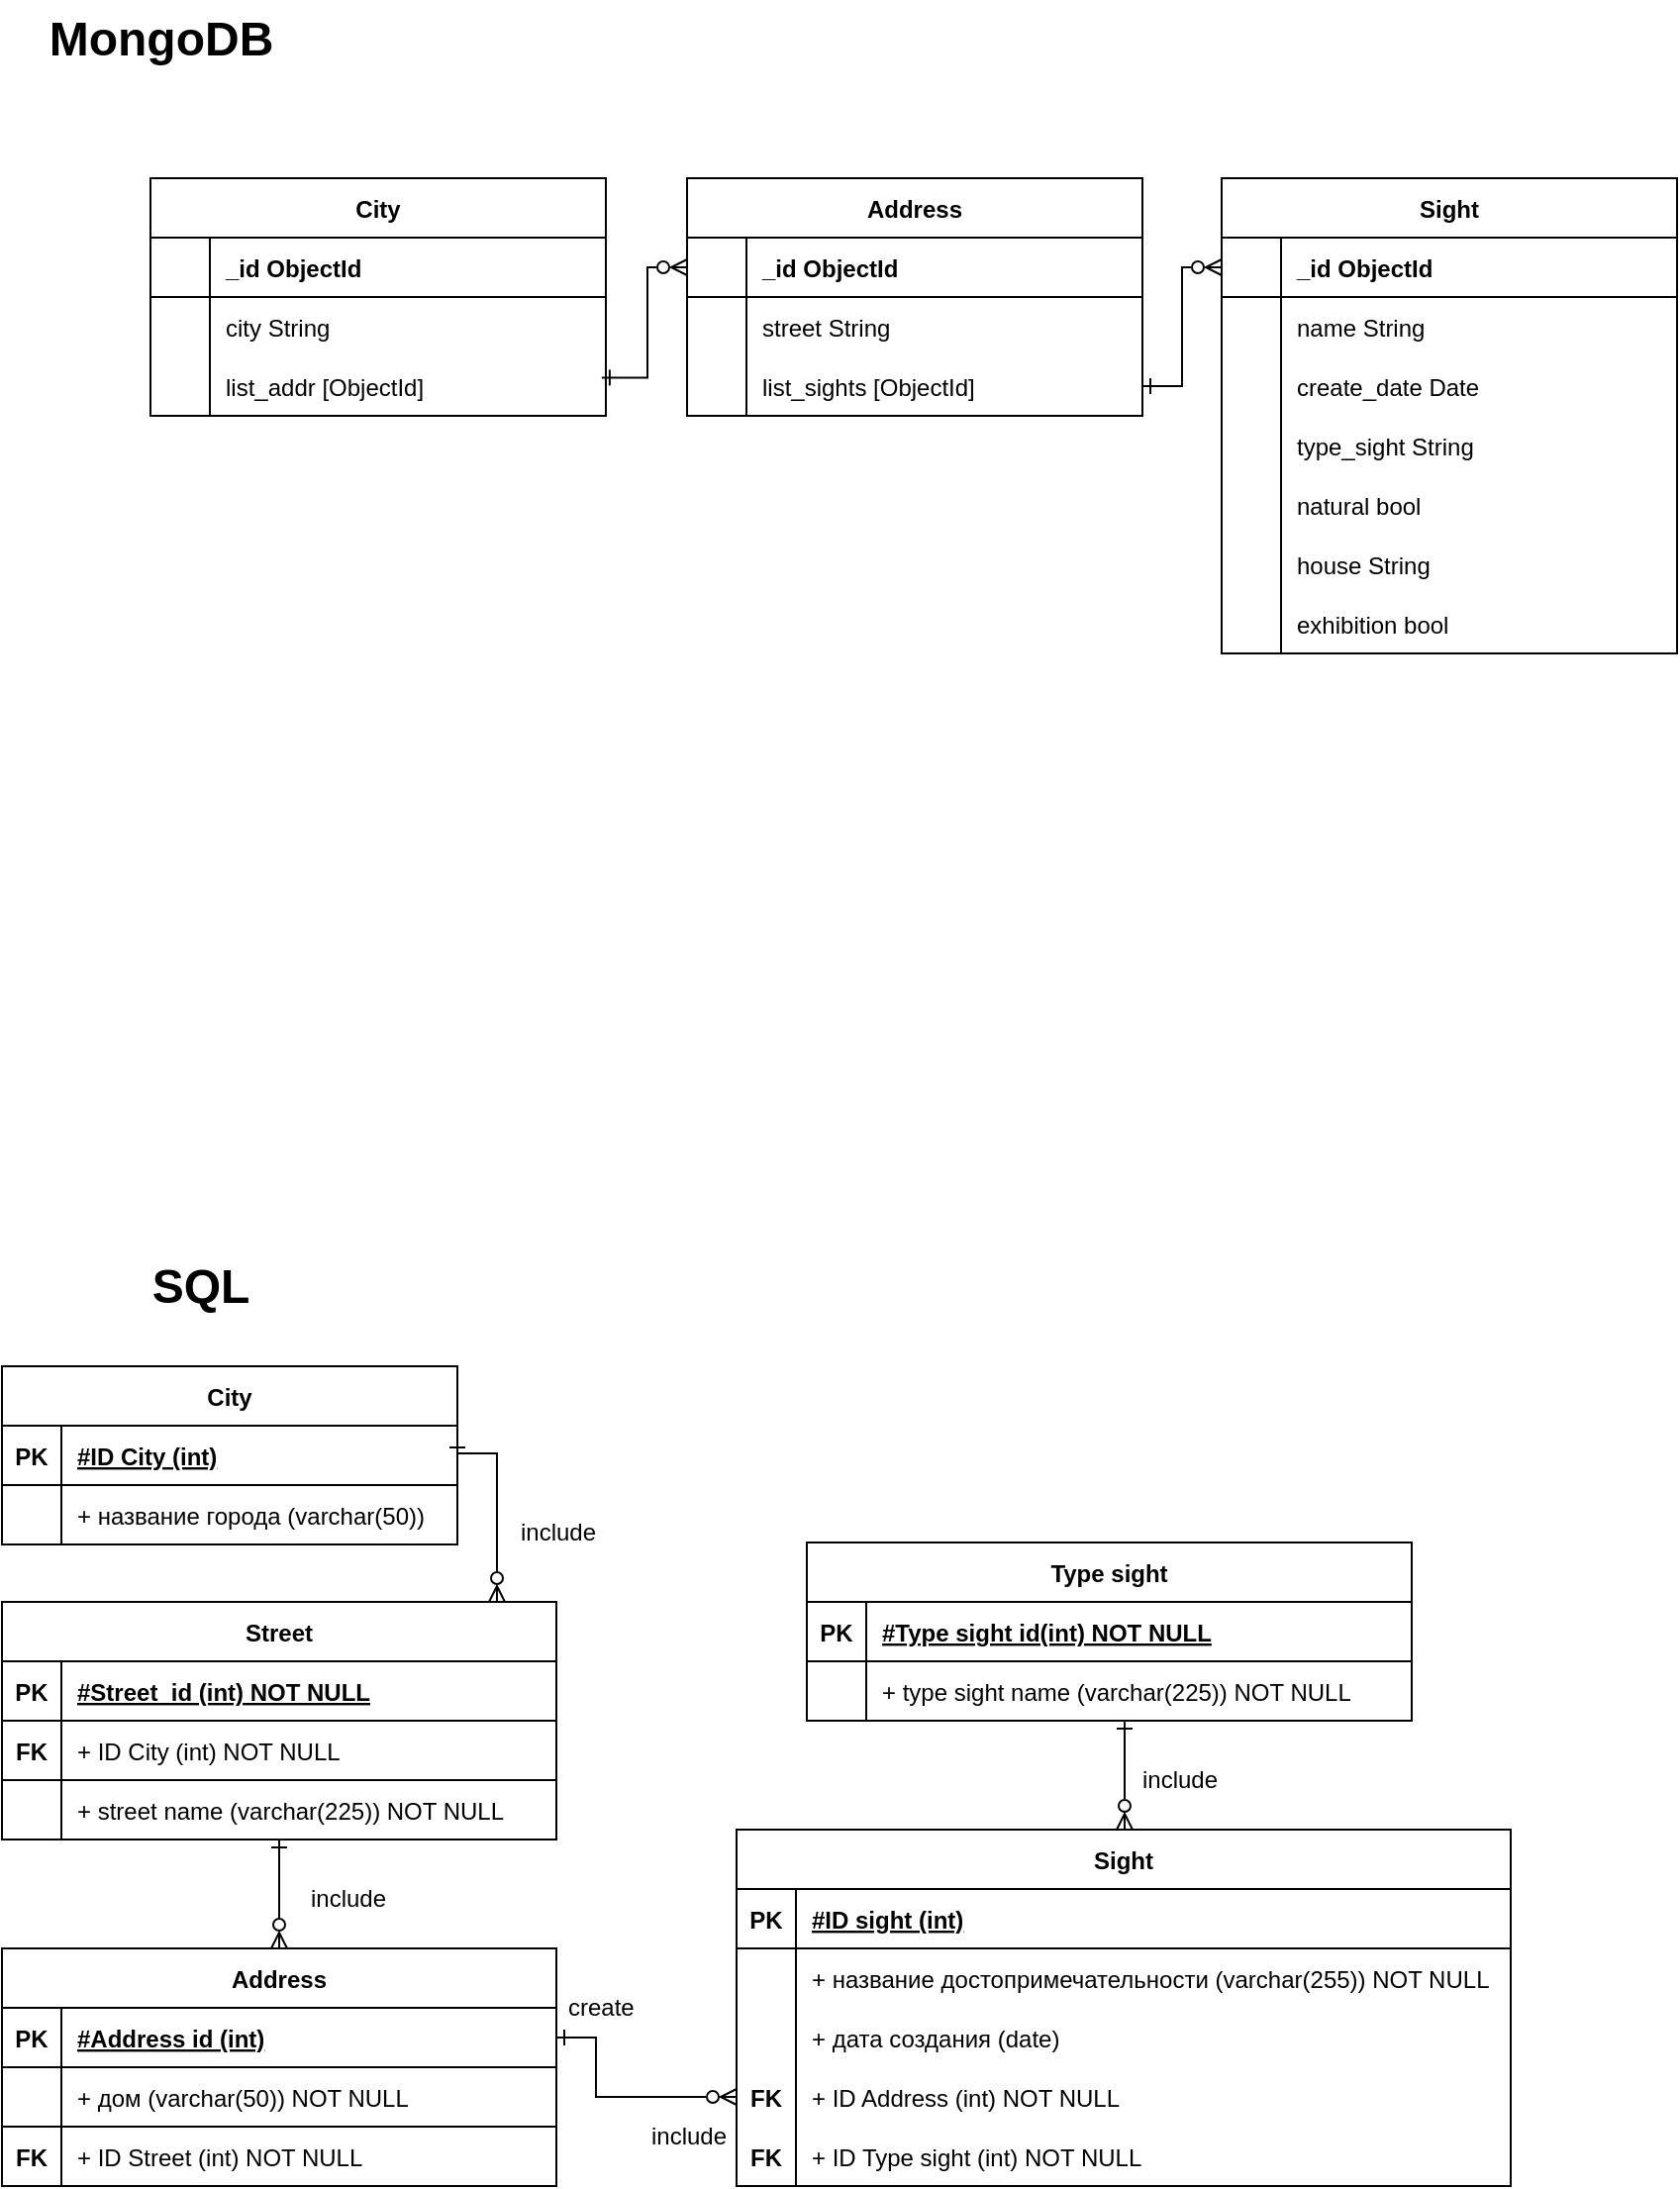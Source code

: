 <mxfile version="24.5.3" type="device">
  <diagram name="Страница — 1" id="g1RT6SV0hZ0oC6q0UNSc">
    <mxGraphModel dx="-1047" dy="-393" grid="1" gridSize="10" guides="1" tooltips="1" connect="1" arrows="1" fold="1" page="1" pageScale="1" pageWidth="827" pageHeight="1169" math="0" shadow="0">
      <root>
        <mxCell id="0" />
        <mxCell id="1" parent="0" />
        <mxCell id="A3_o5l2JdPK2w7jVgCZ0-178" value="City" style="shape=table;startSize=30;container=1;collapsible=1;childLayout=tableLayout;fixedRows=1;rowLines=0;fontStyle=1;align=center;resizeLast=1;" parent="1" vertex="1">
          <mxGeometry x="2514" y="1900" width="230" height="90" as="geometry" />
        </mxCell>
        <mxCell id="A3_o5l2JdPK2w7jVgCZ0-179" value="" style="shape=tableRow;horizontal=0;startSize=0;swimlaneHead=0;swimlaneBody=0;fillColor=none;collapsible=0;dropTarget=0;points=[[0,0.5],[1,0.5]];portConstraint=eastwest;strokeColor=inherit;top=0;left=0;right=0;bottom=1;" parent="A3_o5l2JdPK2w7jVgCZ0-178" vertex="1">
          <mxGeometry y="30" width="230" height="30" as="geometry" />
        </mxCell>
        <mxCell id="A3_o5l2JdPK2w7jVgCZ0-180" value="PK" style="shape=partialRectangle;overflow=hidden;connectable=0;fillColor=none;strokeColor=inherit;top=0;left=0;bottom=0;right=0;fontStyle=1;" parent="A3_o5l2JdPK2w7jVgCZ0-179" vertex="1">
          <mxGeometry width="30" height="30" as="geometry">
            <mxRectangle width="30" height="30" as="alternateBounds" />
          </mxGeometry>
        </mxCell>
        <mxCell id="A3_o5l2JdPK2w7jVgCZ0-181" value="#ID City (int)" style="shape=partialRectangle;overflow=hidden;connectable=0;fillColor=none;align=left;strokeColor=inherit;top=0;left=0;bottom=0;right=0;spacingLeft=6;fontStyle=5;" parent="A3_o5l2JdPK2w7jVgCZ0-179" vertex="1">
          <mxGeometry x="30" width="200" height="30" as="geometry">
            <mxRectangle width="200" height="30" as="alternateBounds" />
          </mxGeometry>
        </mxCell>
        <mxCell id="A3_o5l2JdPK2w7jVgCZ0-182" value="" style="shape=tableRow;horizontal=0;startSize=0;swimlaneHead=0;swimlaneBody=0;fillColor=none;collapsible=0;dropTarget=0;points=[[0,0.5],[1,0.5]];portConstraint=eastwest;strokeColor=inherit;top=0;left=0;right=0;bottom=0;" parent="A3_o5l2JdPK2w7jVgCZ0-178" vertex="1">
          <mxGeometry y="60" width="230" height="30" as="geometry" />
        </mxCell>
        <mxCell id="A3_o5l2JdPK2w7jVgCZ0-183" value="" style="shape=partialRectangle;overflow=hidden;connectable=0;fillColor=none;strokeColor=inherit;top=0;left=0;bottom=0;right=0;" parent="A3_o5l2JdPK2w7jVgCZ0-182" vertex="1">
          <mxGeometry width="30" height="30" as="geometry">
            <mxRectangle width="30" height="30" as="alternateBounds" />
          </mxGeometry>
        </mxCell>
        <mxCell id="A3_o5l2JdPK2w7jVgCZ0-184" value="+ название города (varchar(50))" style="shape=partialRectangle;overflow=hidden;connectable=0;fillColor=none;align=left;strokeColor=inherit;top=0;left=0;bottom=0;right=0;spacingLeft=6;" parent="A3_o5l2JdPK2w7jVgCZ0-182" vertex="1">
          <mxGeometry x="30" width="200" height="30" as="geometry">
            <mxRectangle width="200" height="30" as="alternateBounds" />
          </mxGeometry>
        </mxCell>
        <mxCell id="A3_o5l2JdPK2w7jVgCZ0-185" value="Sight" style="shape=table;startSize=30;container=1;collapsible=1;childLayout=tableLayout;fixedRows=1;rowLines=0;fontStyle=1;align=center;resizeLast=1;" parent="1" vertex="1">
          <mxGeometry x="2885" y="2134" width="391.0" height="180" as="geometry" />
        </mxCell>
        <mxCell id="A3_o5l2JdPK2w7jVgCZ0-186" value="" style="shape=tableRow;horizontal=0;startSize=0;swimlaneHead=0;swimlaneBody=0;fillColor=none;collapsible=0;dropTarget=0;points=[[0,0.5],[1,0.5]];portConstraint=eastwest;strokeColor=inherit;top=0;left=0;right=0;bottom=1;" parent="A3_o5l2JdPK2w7jVgCZ0-185" vertex="1">
          <mxGeometry y="30" width="391.0" height="30" as="geometry" />
        </mxCell>
        <mxCell id="A3_o5l2JdPK2w7jVgCZ0-187" value="PK" style="shape=partialRectangle;overflow=hidden;connectable=0;fillColor=none;strokeColor=inherit;top=0;left=0;bottom=0;right=0;fontStyle=1;" parent="A3_o5l2JdPK2w7jVgCZ0-186" vertex="1">
          <mxGeometry width="30" height="30" as="geometry">
            <mxRectangle width="30" height="30" as="alternateBounds" />
          </mxGeometry>
        </mxCell>
        <mxCell id="A3_o5l2JdPK2w7jVgCZ0-188" value="#ID sight (int)" style="shape=partialRectangle;overflow=hidden;connectable=0;fillColor=none;align=left;strokeColor=inherit;top=0;left=0;bottom=0;right=0;spacingLeft=6;fontStyle=5;" parent="A3_o5l2JdPK2w7jVgCZ0-186" vertex="1">
          <mxGeometry x="30" width="361.0" height="30" as="geometry">
            <mxRectangle width="361.0" height="30" as="alternateBounds" />
          </mxGeometry>
        </mxCell>
        <mxCell id="A3_o5l2JdPK2w7jVgCZ0-189" value="" style="shape=tableRow;horizontal=0;startSize=0;swimlaneHead=0;swimlaneBody=0;fillColor=none;collapsible=0;dropTarget=0;points=[[0,0.5],[1,0.5]];portConstraint=eastwest;strokeColor=inherit;top=0;left=0;right=0;bottom=0;" parent="A3_o5l2JdPK2w7jVgCZ0-185" vertex="1">
          <mxGeometry y="60" width="391.0" height="30" as="geometry" />
        </mxCell>
        <mxCell id="A3_o5l2JdPK2w7jVgCZ0-190" value="" style="shape=partialRectangle;overflow=hidden;connectable=0;fillColor=none;strokeColor=inherit;top=0;left=0;bottom=0;right=0;" parent="A3_o5l2JdPK2w7jVgCZ0-189" vertex="1">
          <mxGeometry width="30" height="30" as="geometry">
            <mxRectangle width="30" height="30" as="alternateBounds" />
          </mxGeometry>
        </mxCell>
        <mxCell id="A3_o5l2JdPK2w7jVgCZ0-191" value="+ название достопримечательности (varchar(255)) NOT NULL" style="shape=partialRectangle;overflow=hidden;connectable=0;fillColor=none;align=left;strokeColor=inherit;top=0;left=0;bottom=0;right=0;spacingLeft=6;" parent="A3_o5l2JdPK2w7jVgCZ0-189" vertex="1">
          <mxGeometry x="30" width="361.0" height="30" as="geometry">
            <mxRectangle width="361.0" height="30" as="alternateBounds" />
          </mxGeometry>
        </mxCell>
        <mxCell id="A3_o5l2JdPK2w7jVgCZ0-192" value="" style="shape=tableRow;horizontal=0;startSize=0;swimlaneHead=0;swimlaneBody=0;fillColor=none;collapsible=0;dropTarget=0;points=[[0,0.5],[1,0.5]];portConstraint=eastwest;strokeColor=inherit;top=0;left=0;right=0;bottom=0;" parent="A3_o5l2JdPK2w7jVgCZ0-185" vertex="1">
          <mxGeometry y="90" width="391.0" height="30" as="geometry" />
        </mxCell>
        <mxCell id="A3_o5l2JdPK2w7jVgCZ0-193" value="" style="shape=partialRectangle;overflow=hidden;connectable=0;fillColor=none;strokeColor=inherit;top=0;left=0;bottom=0;right=0;" parent="A3_o5l2JdPK2w7jVgCZ0-192" vertex="1">
          <mxGeometry width="30" height="30" as="geometry">
            <mxRectangle width="30" height="30" as="alternateBounds" />
          </mxGeometry>
        </mxCell>
        <mxCell id="A3_o5l2JdPK2w7jVgCZ0-194" value="+ дата создания (date)" style="shape=partialRectangle;overflow=hidden;connectable=0;fillColor=none;align=left;strokeColor=inherit;top=0;left=0;bottom=0;right=0;spacingLeft=6;" parent="A3_o5l2JdPK2w7jVgCZ0-192" vertex="1">
          <mxGeometry x="30" width="361.0" height="30" as="geometry">
            <mxRectangle width="361.0" height="30" as="alternateBounds" />
          </mxGeometry>
        </mxCell>
        <mxCell id="A3_o5l2JdPK2w7jVgCZ0-195" value="" style="shape=tableRow;horizontal=0;startSize=0;swimlaneHead=0;swimlaneBody=0;fillColor=none;collapsible=0;dropTarget=0;points=[[0,0.5],[1,0.5]];portConstraint=eastwest;strokeColor=inherit;top=0;left=0;right=0;bottom=0;" parent="A3_o5l2JdPK2w7jVgCZ0-185" vertex="1">
          <mxGeometry y="120" width="391.0" height="30" as="geometry" />
        </mxCell>
        <mxCell id="A3_o5l2JdPK2w7jVgCZ0-196" value="FK" style="shape=partialRectangle;overflow=hidden;connectable=0;fillColor=none;strokeColor=inherit;top=0;left=0;bottom=0;right=0;fontStyle=1" parent="A3_o5l2JdPK2w7jVgCZ0-195" vertex="1">
          <mxGeometry width="30" height="30" as="geometry">
            <mxRectangle width="30" height="30" as="alternateBounds" />
          </mxGeometry>
        </mxCell>
        <mxCell id="A3_o5l2JdPK2w7jVgCZ0-197" value="+ ID Address (int) NOT NULL" style="shape=partialRectangle;overflow=hidden;connectable=0;fillColor=none;align=left;strokeColor=inherit;top=0;left=0;bottom=0;right=0;spacingLeft=6;" parent="A3_o5l2JdPK2w7jVgCZ0-195" vertex="1">
          <mxGeometry x="30" width="361.0" height="30" as="geometry">
            <mxRectangle width="361.0" height="30" as="alternateBounds" />
          </mxGeometry>
        </mxCell>
        <mxCell id="A3_o5l2JdPK2w7jVgCZ0-198" value="" style="shape=tableRow;horizontal=0;startSize=0;swimlaneHead=0;swimlaneBody=0;fillColor=none;collapsible=0;dropTarget=0;points=[[0,0.5],[1,0.5]];portConstraint=eastwest;strokeColor=inherit;top=0;left=0;right=0;bottom=0;" parent="A3_o5l2JdPK2w7jVgCZ0-185" vertex="1">
          <mxGeometry y="150" width="391.0" height="30" as="geometry" />
        </mxCell>
        <mxCell id="A3_o5l2JdPK2w7jVgCZ0-199" value="FK" style="shape=partialRectangle;overflow=hidden;connectable=0;fillColor=none;strokeColor=inherit;top=0;left=0;bottom=0;right=0;fontStyle=1" parent="A3_o5l2JdPK2w7jVgCZ0-198" vertex="1">
          <mxGeometry width="30" height="30" as="geometry">
            <mxRectangle width="30" height="30" as="alternateBounds" />
          </mxGeometry>
        </mxCell>
        <mxCell id="A3_o5l2JdPK2w7jVgCZ0-200" value="+ ID Type sight (int) NOT NULL" style="shape=partialRectangle;overflow=hidden;connectable=0;fillColor=none;align=left;strokeColor=inherit;top=0;left=0;bottom=0;right=0;spacingLeft=6;" parent="A3_o5l2JdPK2w7jVgCZ0-198" vertex="1">
          <mxGeometry x="30" width="361.0" height="30" as="geometry">
            <mxRectangle width="361.0" height="30" as="alternateBounds" />
          </mxGeometry>
        </mxCell>
        <mxCell id="A3_o5l2JdPK2w7jVgCZ0-201" style="edgeStyle=orthogonalEdgeStyle;rounded=0;orthogonalLoop=1;jettySize=auto;html=1;endArrow=ERzeroToMany;endFill=0;startArrow=ERone;startFill=0;" parent="1" source="A3_o5l2JdPK2w7jVgCZ0-206" target="A3_o5l2JdPK2w7jVgCZ0-185" edge="1">
          <mxGeometry relative="1" as="geometry">
            <Array as="points">
              <mxPoint x="3081" y="2094" />
              <mxPoint x="3081" y="2094" />
            </Array>
          </mxGeometry>
        </mxCell>
        <mxCell id="A3_o5l2JdPK2w7jVgCZ0-202" value="Type sight" style="shape=table;startSize=30;container=1;collapsible=1;childLayout=tableLayout;fixedRows=1;rowLines=0;fontStyle=1;align=center;resizeLast=1;" parent="1" vertex="1">
          <mxGeometry x="2920.5" y="1989" width="305.5" height="90" as="geometry" />
        </mxCell>
        <mxCell id="A3_o5l2JdPK2w7jVgCZ0-203" value="" style="shape=tableRow;horizontal=0;startSize=0;swimlaneHead=0;swimlaneBody=0;fillColor=none;collapsible=0;dropTarget=0;points=[[0,0.5],[1,0.5]];portConstraint=eastwest;strokeColor=inherit;top=0;left=0;right=0;bottom=1;" parent="A3_o5l2JdPK2w7jVgCZ0-202" vertex="1">
          <mxGeometry y="30" width="305.5" height="30" as="geometry" />
        </mxCell>
        <mxCell id="A3_o5l2JdPK2w7jVgCZ0-204" value="PK" style="shape=partialRectangle;overflow=hidden;connectable=0;fillColor=none;strokeColor=inherit;top=0;left=0;bottom=0;right=0;fontStyle=1;" parent="A3_o5l2JdPK2w7jVgCZ0-203" vertex="1">
          <mxGeometry width="30" height="30" as="geometry">
            <mxRectangle width="30" height="30" as="alternateBounds" />
          </mxGeometry>
        </mxCell>
        <mxCell id="A3_o5l2JdPK2w7jVgCZ0-205" value="#Type sight id(int) NOT NULL" style="shape=partialRectangle;overflow=hidden;connectable=0;fillColor=none;align=left;strokeColor=inherit;top=0;left=0;bottom=0;right=0;spacingLeft=6;fontStyle=5;" parent="A3_o5l2JdPK2w7jVgCZ0-203" vertex="1">
          <mxGeometry x="30" width="275.5" height="30" as="geometry">
            <mxRectangle width="275.5" height="30" as="alternateBounds" />
          </mxGeometry>
        </mxCell>
        <mxCell id="A3_o5l2JdPK2w7jVgCZ0-206" value="" style="shape=tableRow;horizontal=0;startSize=0;swimlaneHead=0;swimlaneBody=0;fillColor=none;collapsible=0;dropTarget=0;points=[[0,0.5],[1,0.5]];portConstraint=eastwest;strokeColor=inherit;top=0;left=0;right=0;bottom=1;" parent="A3_o5l2JdPK2w7jVgCZ0-202" vertex="1">
          <mxGeometry y="60" width="305.5" height="30" as="geometry" />
        </mxCell>
        <mxCell id="A3_o5l2JdPK2w7jVgCZ0-207" value="" style="shape=partialRectangle;overflow=hidden;connectable=0;fillColor=none;strokeColor=inherit;top=0;left=0;bottom=0;right=0;fontStyle=1;" parent="A3_o5l2JdPK2w7jVgCZ0-206" vertex="1">
          <mxGeometry width="30" height="30" as="geometry">
            <mxRectangle width="30" height="30" as="alternateBounds" />
          </mxGeometry>
        </mxCell>
        <mxCell id="A3_o5l2JdPK2w7jVgCZ0-208" value="+ type sight name (varchar(225)) NOT NULL " style="shape=partialRectangle;overflow=hidden;connectable=0;fillColor=none;align=left;strokeColor=inherit;top=0;left=0;bottom=0;right=0;spacingLeft=6;fontStyle=0;" parent="A3_o5l2JdPK2w7jVgCZ0-206" vertex="1">
          <mxGeometry x="30" width="275.5" height="30" as="geometry">
            <mxRectangle width="275.5" height="30" as="alternateBounds" />
          </mxGeometry>
        </mxCell>
        <mxCell id="A3_o5l2JdPK2w7jVgCZ0-209" style="edgeStyle=orthogonalEdgeStyle;rounded=0;orthogonalLoop=1;jettySize=auto;html=1;endArrow=ERzeroToMany;endFill=0;startArrow=ERone;startFill=0;" parent="1" source="A3_o5l2JdPK2w7jVgCZ0-210" target="A3_o5l2JdPK2w7jVgCZ0-220" edge="1">
          <mxGeometry relative="1" as="geometry" />
        </mxCell>
        <mxCell id="A3_o5l2JdPK2w7jVgCZ0-210" value="Street" style="shape=table;startSize=30;container=1;collapsible=1;childLayout=tableLayout;fixedRows=1;rowLines=0;fontStyle=1;align=center;resizeLast=1;" parent="1" vertex="1">
          <mxGeometry x="2514" y="2019" width="280" height="120" as="geometry" />
        </mxCell>
        <mxCell id="A3_o5l2JdPK2w7jVgCZ0-211" value="" style="shape=tableRow;horizontal=0;startSize=0;swimlaneHead=0;swimlaneBody=0;fillColor=none;collapsible=0;dropTarget=0;points=[[0,0.5],[1,0.5]];portConstraint=eastwest;strokeColor=inherit;top=0;left=0;right=0;bottom=1;" parent="A3_o5l2JdPK2w7jVgCZ0-210" vertex="1">
          <mxGeometry y="30" width="280" height="30" as="geometry" />
        </mxCell>
        <mxCell id="A3_o5l2JdPK2w7jVgCZ0-212" value="PK" style="shape=partialRectangle;overflow=hidden;connectable=0;fillColor=none;strokeColor=inherit;top=0;left=0;bottom=0;right=0;fontStyle=1;" parent="A3_o5l2JdPK2w7jVgCZ0-211" vertex="1">
          <mxGeometry width="30" height="30" as="geometry">
            <mxRectangle width="30" height="30" as="alternateBounds" />
          </mxGeometry>
        </mxCell>
        <mxCell id="A3_o5l2JdPK2w7jVgCZ0-213" value="#Street_id (int) NOT NULL" style="shape=partialRectangle;overflow=hidden;connectable=0;fillColor=none;align=left;strokeColor=inherit;top=0;left=0;bottom=0;right=0;spacingLeft=6;fontStyle=5;" parent="A3_o5l2JdPK2w7jVgCZ0-211" vertex="1">
          <mxGeometry x="30" width="250" height="30" as="geometry">
            <mxRectangle width="250" height="30" as="alternateBounds" />
          </mxGeometry>
        </mxCell>
        <mxCell id="A3_o5l2JdPK2w7jVgCZ0-214" value="" style="shape=tableRow;horizontal=0;startSize=0;swimlaneHead=0;swimlaneBody=0;fillColor=none;collapsible=0;dropTarget=0;points=[[0,0.5],[1,0.5]];portConstraint=eastwest;strokeColor=inherit;top=0;left=0;right=0;bottom=1;" parent="A3_o5l2JdPK2w7jVgCZ0-210" vertex="1">
          <mxGeometry y="60" width="280" height="30" as="geometry" />
        </mxCell>
        <mxCell id="A3_o5l2JdPK2w7jVgCZ0-215" value="FK" style="shape=partialRectangle;overflow=hidden;connectable=0;fillColor=none;strokeColor=inherit;top=0;left=0;bottom=0;right=0;fontStyle=1;" parent="A3_o5l2JdPK2w7jVgCZ0-214" vertex="1">
          <mxGeometry width="30" height="30" as="geometry">
            <mxRectangle width="30" height="30" as="alternateBounds" />
          </mxGeometry>
        </mxCell>
        <mxCell id="A3_o5l2JdPK2w7jVgCZ0-216" value="+ ID City (int) NOT NULL" style="shape=partialRectangle;overflow=hidden;connectable=0;fillColor=none;align=left;strokeColor=inherit;top=0;left=0;bottom=0;right=0;spacingLeft=6;fontStyle=0;" parent="A3_o5l2JdPK2w7jVgCZ0-214" vertex="1">
          <mxGeometry x="30" width="250" height="30" as="geometry">
            <mxRectangle width="250" height="30" as="alternateBounds" />
          </mxGeometry>
        </mxCell>
        <mxCell id="A3_o5l2JdPK2w7jVgCZ0-217" value="" style="shape=tableRow;horizontal=0;startSize=0;swimlaneHead=0;swimlaneBody=0;fillColor=none;collapsible=0;dropTarget=0;points=[[0,0.5],[1,0.5]];portConstraint=eastwest;strokeColor=inherit;top=0;left=0;right=0;bottom=1;" parent="A3_o5l2JdPK2w7jVgCZ0-210" vertex="1">
          <mxGeometry y="90" width="280" height="30" as="geometry" />
        </mxCell>
        <mxCell id="A3_o5l2JdPK2w7jVgCZ0-218" value="" style="shape=partialRectangle;overflow=hidden;connectable=0;fillColor=none;strokeColor=inherit;top=0;left=0;bottom=0;right=0;fontStyle=1;" parent="A3_o5l2JdPK2w7jVgCZ0-217" vertex="1">
          <mxGeometry width="30" height="30" as="geometry">
            <mxRectangle width="30" height="30" as="alternateBounds" />
          </mxGeometry>
        </mxCell>
        <mxCell id="A3_o5l2JdPK2w7jVgCZ0-219" value="+ street name (varchar(225)) NOT NULL" style="shape=partialRectangle;overflow=hidden;connectable=0;fillColor=none;align=left;strokeColor=inherit;top=0;left=0;bottom=0;right=0;spacingLeft=6;fontStyle=0;" parent="A3_o5l2JdPK2w7jVgCZ0-217" vertex="1">
          <mxGeometry x="30" width="250" height="30" as="geometry">
            <mxRectangle width="250" height="30" as="alternateBounds" />
          </mxGeometry>
        </mxCell>
        <mxCell id="A3_o5l2JdPK2w7jVgCZ0-220" value="Address" style="shape=table;startSize=30;container=1;collapsible=1;childLayout=tableLayout;fixedRows=1;rowLines=0;fontStyle=1;align=center;resizeLast=1;" parent="1" vertex="1">
          <mxGeometry x="2514" y="2194" width="280" height="120" as="geometry" />
        </mxCell>
        <mxCell id="A3_o5l2JdPK2w7jVgCZ0-221" value="" style="shape=tableRow;horizontal=0;startSize=0;swimlaneHead=0;swimlaneBody=0;fillColor=none;collapsible=0;dropTarget=0;points=[[0,0.5],[1,0.5]];portConstraint=eastwest;strokeColor=inherit;top=0;left=0;right=0;bottom=1;" parent="A3_o5l2JdPK2w7jVgCZ0-220" vertex="1">
          <mxGeometry y="30" width="280" height="30" as="geometry" />
        </mxCell>
        <mxCell id="A3_o5l2JdPK2w7jVgCZ0-222" value="PK" style="shape=partialRectangle;overflow=hidden;connectable=0;fillColor=none;strokeColor=inherit;top=0;left=0;bottom=0;right=0;fontStyle=1;" parent="A3_o5l2JdPK2w7jVgCZ0-221" vertex="1">
          <mxGeometry width="30" height="30" as="geometry">
            <mxRectangle width="30" height="30" as="alternateBounds" />
          </mxGeometry>
        </mxCell>
        <mxCell id="A3_o5l2JdPK2w7jVgCZ0-223" value="#Address id (int)" style="shape=partialRectangle;overflow=hidden;connectable=0;fillColor=none;align=left;strokeColor=inherit;top=0;left=0;bottom=0;right=0;spacingLeft=6;fontStyle=5;" parent="A3_o5l2JdPK2w7jVgCZ0-221" vertex="1">
          <mxGeometry x="30" width="250" height="30" as="geometry">
            <mxRectangle width="250" height="30" as="alternateBounds" />
          </mxGeometry>
        </mxCell>
        <mxCell id="A3_o5l2JdPK2w7jVgCZ0-224" value="" style="shape=tableRow;horizontal=0;startSize=0;swimlaneHead=0;swimlaneBody=0;fillColor=none;collapsible=0;dropTarget=0;points=[[0,0.5],[1,0.5]];portConstraint=eastwest;strokeColor=inherit;top=0;left=0;right=0;bottom=1;" parent="A3_o5l2JdPK2w7jVgCZ0-220" vertex="1">
          <mxGeometry y="60" width="280" height="30" as="geometry" />
        </mxCell>
        <mxCell id="A3_o5l2JdPK2w7jVgCZ0-225" value="" style="shape=partialRectangle;overflow=hidden;connectable=0;fillColor=none;strokeColor=inherit;top=0;left=0;bottom=0;right=0;fontStyle=1;" parent="A3_o5l2JdPK2w7jVgCZ0-224" vertex="1">
          <mxGeometry width="30" height="30" as="geometry">
            <mxRectangle width="30" height="30" as="alternateBounds" />
          </mxGeometry>
        </mxCell>
        <mxCell id="A3_o5l2JdPK2w7jVgCZ0-226" value="+ дом (varchar(50)) NOT NULL" style="shape=partialRectangle;overflow=hidden;connectable=0;fillColor=none;align=left;strokeColor=inherit;top=0;left=0;bottom=0;right=0;spacingLeft=6;fontStyle=0;" parent="A3_o5l2JdPK2w7jVgCZ0-224" vertex="1">
          <mxGeometry x="30" width="250" height="30" as="geometry">
            <mxRectangle width="250" height="30" as="alternateBounds" />
          </mxGeometry>
        </mxCell>
        <mxCell id="A3_o5l2JdPK2w7jVgCZ0-227" value="" style="shape=tableRow;horizontal=0;startSize=0;swimlaneHead=0;swimlaneBody=0;fillColor=none;collapsible=0;dropTarget=0;points=[[0,0.5],[1,0.5]];portConstraint=eastwest;strokeColor=inherit;top=0;left=0;right=0;bottom=1;" parent="A3_o5l2JdPK2w7jVgCZ0-220" vertex="1">
          <mxGeometry y="90" width="280" height="30" as="geometry" />
        </mxCell>
        <mxCell id="A3_o5l2JdPK2w7jVgCZ0-228" value="FK" style="shape=partialRectangle;overflow=hidden;connectable=0;fillColor=none;strokeColor=inherit;top=0;left=0;bottom=0;right=0;fontStyle=1;" parent="A3_o5l2JdPK2w7jVgCZ0-227" vertex="1">
          <mxGeometry width="30" height="30" as="geometry">
            <mxRectangle width="30" height="30" as="alternateBounds" />
          </mxGeometry>
        </mxCell>
        <mxCell id="A3_o5l2JdPK2w7jVgCZ0-229" value="+ ID Street (int) NOT NULL" style="shape=partialRectangle;overflow=hidden;connectable=0;fillColor=none;align=left;strokeColor=inherit;top=0;left=0;bottom=0;right=0;spacingLeft=6;fontStyle=0;" parent="A3_o5l2JdPK2w7jVgCZ0-227" vertex="1">
          <mxGeometry x="30" width="250" height="30" as="geometry">
            <mxRectangle width="250" height="30" as="alternateBounds" />
          </mxGeometry>
        </mxCell>
        <mxCell id="A3_o5l2JdPK2w7jVgCZ0-230" style="edgeStyle=elbowEdgeStyle;rounded=0;orthogonalLoop=1;jettySize=auto;html=1;exitX=1;exitY=0.5;exitDx=0;exitDy=0;endArrow=ERzeroToMany;endFill=0;startArrow=ERone;startFill=0;entryX=0;entryY=0.5;entryDx=0;entryDy=0;" parent="1" source="A3_o5l2JdPK2w7jVgCZ0-221" target="A3_o5l2JdPK2w7jVgCZ0-195" edge="1">
          <mxGeometry relative="1" as="geometry">
            <Array as="points">
              <mxPoint x="2814" y="2244" />
            </Array>
          </mxGeometry>
        </mxCell>
        <mxCell id="A3_o5l2JdPK2w7jVgCZ0-231" style="edgeStyle=orthogonalEdgeStyle;rounded=0;orthogonalLoop=1;jettySize=auto;html=1;exitX=1;exitY=0.5;exitDx=0;exitDy=0;endArrow=ERzeroToMany;endFill=0;startArrow=ERone;startFill=0;" parent="1" source="A3_o5l2JdPK2w7jVgCZ0-179" target="A3_o5l2JdPK2w7jVgCZ0-210" edge="1">
          <mxGeometry relative="1" as="geometry">
            <Array as="points">
              <mxPoint x="2764" y="1944" />
            </Array>
          </mxGeometry>
        </mxCell>
        <mxCell id="A3_o5l2JdPK2w7jVgCZ0-232" value="include" style="text;strokeColor=none;fillColor=none;align=left;verticalAlign=middle;spacingLeft=4;spacingRight=4;overflow=hidden;points=[[0,0.5],[1,0.5]];portConstraint=eastwest;rotatable=0;whiteSpace=wrap;html=1;" parent="1" vertex="1">
          <mxGeometry x="2664" y="2154" width="80" height="30" as="geometry" />
        </mxCell>
        <mxCell id="A3_o5l2JdPK2w7jVgCZ0-233" value="create" style="text;strokeColor=none;fillColor=none;align=left;verticalAlign=middle;spacingLeft=4;spacingRight=4;overflow=hidden;points=[[0,0.5],[1,0.5]];portConstraint=eastwest;rotatable=0;whiteSpace=wrap;html=1;" parent="1" vertex="1">
          <mxGeometry x="2794" y="2209" width="80" height="30" as="geometry" />
        </mxCell>
        <mxCell id="A3_o5l2JdPK2w7jVgCZ0-234" value="include" style="text;strokeColor=none;fillColor=none;align=left;verticalAlign=middle;spacingLeft=4;spacingRight=4;overflow=hidden;points=[[0,0.5],[1,0.5]];portConstraint=eastwest;rotatable=0;whiteSpace=wrap;html=1;" parent="1" vertex="1">
          <mxGeometry x="2835.5" y="2274" width="80" height="30" as="geometry" />
        </mxCell>
        <mxCell id="A3_o5l2JdPK2w7jVgCZ0-235" value="include" style="text;strokeColor=none;fillColor=none;align=left;verticalAlign=middle;spacingLeft=4;spacingRight=4;overflow=hidden;points=[[0,0.5],[1,0.5]];portConstraint=eastwest;rotatable=0;whiteSpace=wrap;html=1;" parent="1" vertex="1">
          <mxGeometry x="2770" y="1969" width="80" height="30" as="geometry" />
        </mxCell>
        <mxCell id="A3_o5l2JdPK2w7jVgCZ0-236" value="include" style="text;strokeColor=none;fillColor=none;align=left;verticalAlign=middle;spacingLeft=4;spacingRight=4;overflow=hidden;points=[[0,0.5],[1,0.5]];portConstraint=eastwest;rotatable=0;whiteSpace=wrap;html=1;" parent="1" vertex="1">
          <mxGeometry x="3084" y="2094" width="80" height="30" as="geometry" />
        </mxCell>
        <mxCell id="A3_o5l2JdPK2w7jVgCZ0-237" value="City" style="shape=table;startSize=30;container=1;collapsible=1;childLayout=tableLayout;fixedRows=1;rowLines=0;fontStyle=1;align=center;resizeLast=1;" parent="1" vertex="1">
          <mxGeometry x="2589" y="1300" width="230" height="120" as="geometry" />
        </mxCell>
        <mxCell id="A3_o5l2JdPK2w7jVgCZ0-238" value="" style="shape=tableRow;horizontal=0;startSize=0;swimlaneHead=0;swimlaneBody=0;fillColor=none;collapsible=0;dropTarget=0;points=[[0,0.5],[1,0.5]];portConstraint=eastwest;strokeColor=inherit;top=0;left=0;right=0;bottom=1;" parent="A3_o5l2JdPK2w7jVgCZ0-237" vertex="1">
          <mxGeometry y="30" width="230" height="30" as="geometry" />
        </mxCell>
        <mxCell id="A3_o5l2JdPK2w7jVgCZ0-239" value="" style="shape=partialRectangle;overflow=hidden;connectable=0;fillColor=none;strokeColor=inherit;top=0;left=0;bottom=0;right=0;fontStyle=1;" parent="A3_o5l2JdPK2w7jVgCZ0-238" vertex="1">
          <mxGeometry width="30" height="30" as="geometry">
            <mxRectangle width="30" height="30" as="alternateBounds" />
          </mxGeometry>
        </mxCell>
        <mxCell id="A3_o5l2JdPK2w7jVgCZ0-240" value="_id ObjectId" style="shape=partialRectangle;overflow=hidden;connectable=0;fillColor=none;align=left;strokeColor=inherit;top=0;left=0;bottom=0;right=0;spacingLeft=6;fontStyle=1;" parent="A3_o5l2JdPK2w7jVgCZ0-238" vertex="1">
          <mxGeometry x="30" width="200" height="30" as="geometry">
            <mxRectangle width="200" height="30" as="alternateBounds" />
          </mxGeometry>
        </mxCell>
        <mxCell id="A3_o5l2JdPK2w7jVgCZ0-241" value="" style="shape=tableRow;horizontal=0;startSize=0;swimlaneHead=0;swimlaneBody=0;fillColor=none;collapsible=0;dropTarget=0;points=[[0,0.5],[1,0.5]];portConstraint=eastwest;strokeColor=inherit;top=0;left=0;right=0;bottom=0;" parent="A3_o5l2JdPK2w7jVgCZ0-237" vertex="1">
          <mxGeometry y="60" width="230" height="30" as="geometry" />
        </mxCell>
        <mxCell id="A3_o5l2JdPK2w7jVgCZ0-242" value="" style="shape=partialRectangle;overflow=hidden;connectable=0;fillColor=none;strokeColor=inherit;top=0;left=0;bottom=0;right=0;" parent="A3_o5l2JdPK2w7jVgCZ0-241" vertex="1">
          <mxGeometry width="30" height="30" as="geometry">
            <mxRectangle width="30" height="30" as="alternateBounds" />
          </mxGeometry>
        </mxCell>
        <mxCell id="A3_o5l2JdPK2w7jVgCZ0-243" value="city String" style="shape=partialRectangle;overflow=hidden;connectable=0;fillColor=none;align=left;strokeColor=inherit;top=0;left=0;bottom=0;right=0;spacingLeft=6;" parent="A3_o5l2JdPK2w7jVgCZ0-241" vertex="1">
          <mxGeometry x="30" width="200" height="30" as="geometry">
            <mxRectangle width="200" height="30" as="alternateBounds" />
          </mxGeometry>
        </mxCell>
        <mxCell id="A3_o5l2JdPK2w7jVgCZ0-306" value="" style="shape=tableRow;horizontal=0;startSize=0;swimlaneHead=0;swimlaneBody=0;fillColor=none;collapsible=0;dropTarget=0;points=[[0,0.5],[1,0.5]];portConstraint=eastwest;strokeColor=inherit;top=0;left=0;right=0;bottom=0;" parent="A3_o5l2JdPK2w7jVgCZ0-237" vertex="1">
          <mxGeometry y="90" width="230" height="30" as="geometry" />
        </mxCell>
        <mxCell id="A3_o5l2JdPK2w7jVgCZ0-307" value="" style="shape=partialRectangle;overflow=hidden;connectable=0;fillColor=none;strokeColor=inherit;top=0;left=0;bottom=0;right=0;" parent="A3_o5l2JdPK2w7jVgCZ0-306" vertex="1">
          <mxGeometry width="30" height="30" as="geometry">
            <mxRectangle width="30" height="30" as="alternateBounds" />
          </mxGeometry>
        </mxCell>
        <mxCell id="A3_o5l2JdPK2w7jVgCZ0-308" value="list_addr [ObjectId]" style="shape=partialRectangle;overflow=hidden;connectable=0;fillColor=none;align=left;strokeColor=inherit;top=0;left=0;bottom=0;right=0;spacingLeft=6;" parent="A3_o5l2JdPK2w7jVgCZ0-306" vertex="1">
          <mxGeometry x="30" width="200" height="30" as="geometry">
            <mxRectangle width="200" height="30" as="alternateBounds" />
          </mxGeometry>
        </mxCell>
        <mxCell id="A3_o5l2JdPK2w7jVgCZ0-309" value="SQL" style="text;strokeColor=none;fillColor=none;html=1;fontSize=24;fontStyle=1;verticalAlign=middle;align=center;" parent="1" vertex="1">
          <mxGeometry x="2564" y="1840" width="100" height="40" as="geometry" />
        </mxCell>
        <mxCell id="A3_o5l2JdPK2w7jVgCZ0-310" value="MongoDB" style="text;strokeColor=none;fillColor=none;html=1;fontSize=24;fontStyle=1;verticalAlign=middle;align=center;" parent="1" vertex="1">
          <mxGeometry x="2544" y="1210" width="100" height="40" as="geometry" />
        </mxCell>
        <mxCell id="A3_o5l2JdPK2w7jVgCZ0-327" style="edgeStyle=elbowEdgeStyle;rounded=0;orthogonalLoop=1;jettySize=auto;html=1;exitX=0.991;exitY=0.357;exitDx=0;exitDy=0;endArrow=ERzeroToMany;endFill=0;startArrow=ERone;startFill=0;entryX=0;entryY=0.5;entryDx=0;entryDy=0;exitPerimeter=0;" parent="1" source="A3_o5l2JdPK2w7jVgCZ0-306" target="A3_o5l2JdPK2w7jVgCZ0-346" edge="1">
          <mxGeometry relative="1" as="geometry">
            <Array as="points">
              <mxPoint x="2840" y="1370" />
            </Array>
            <mxPoint x="2770" y="1380" as="sourcePoint" />
            <mxPoint x="2860" y="1335" as="targetPoint" />
          </mxGeometry>
        </mxCell>
        <mxCell id="A3_o5l2JdPK2w7jVgCZ0-328" value="Sight" style="shape=table;startSize=30;container=1;collapsible=1;childLayout=tableLayout;fixedRows=1;rowLines=0;fontStyle=1;align=center;resizeLast=1;" parent="1" vertex="1">
          <mxGeometry x="3130" y="1300" width="230" height="240" as="geometry">
            <mxRectangle x="2780" y="1280" width="80" height="30" as="alternateBounds" />
          </mxGeometry>
        </mxCell>
        <mxCell id="A3_o5l2JdPK2w7jVgCZ0-329" value="" style="shape=tableRow;horizontal=0;startSize=0;swimlaneHead=0;swimlaneBody=0;fillColor=none;collapsible=0;dropTarget=0;points=[[0,0.5],[1,0.5]];portConstraint=eastwest;strokeColor=inherit;top=0;left=0;right=0;bottom=1;" parent="A3_o5l2JdPK2w7jVgCZ0-328" vertex="1">
          <mxGeometry y="30" width="230" height="30" as="geometry" />
        </mxCell>
        <mxCell id="A3_o5l2JdPK2w7jVgCZ0-330" value="" style="shape=partialRectangle;overflow=hidden;connectable=0;fillColor=none;strokeColor=inherit;top=0;left=0;bottom=0;right=0;fontStyle=1;" parent="A3_o5l2JdPK2w7jVgCZ0-329" vertex="1">
          <mxGeometry width="30" height="30" as="geometry">
            <mxRectangle width="30" height="30" as="alternateBounds" />
          </mxGeometry>
        </mxCell>
        <mxCell id="A3_o5l2JdPK2w7jVgCZ0-331" value="_id ObjectId" style="shape=partialRectangle;overflow=hidden;connectable=0;fillColor=none;align=left;strokeColor=inherit;top=0;left=0;bottom=0;right=0;spacingLeft=6;fontStyle=1;" parent="A3_o5l2JdPK2w7jVgCZ0-329" vertex="1">
          <mxGeometry x="30" width="200" height="30" as="geometry">
            <mxRectangle width="200" height="30" as="alternateBounds" />
          </mxGeometry>
        </mxCell>
        <mxCell id="A3_o5l2JdPK2w7jVgCZ0-332" value="" style="shape=tableRow;horizontal=0;startSize=0;swimlaneHead=0;swimlaneBody=0;fillColor=none;collapsible=0;dropTarget=0;points=[[0,0.5],[1,0.5]];portConstraint=eastwest;strokeColor=inherit;top=0;left=0;right=0;bottom=0;" parent="A3_o5l2JdPK2w7jVgCZ0-328" vertex="1">
          <mxGeometry y="60" width="230" height="30" as="geometry" />
        </mxCell>
        <mxCell id="A3_o5l2JdPK2w7jVgCZ0-333" value="" style="shape=partialRectangle;overflow=hidden;connectable=0;fillColor=none;strokeColor=inherit;top=0;left=0;bottom=0;right=0;" parent="A3_o5l2JdPK2w7jVgCZ0-332" vertex="1">
          <mxGeometry width="30" height="30" as="geometry">
            <mxRectangle width="30" height="30" as="alternateBounds" />
          </mxGeometry>
        </mxCell>
        <mxCell id="A3_o5l2JdPK2w7jVgCZ0-334" value="name String" style="shape=partialRectangle;overflow=hidden;connectable=0;fillColor=none;align=left;strokeColor=inherit;top=0;left=0;bottom=0;right=0;spacingLeft=6;" parent="A3_o5l2JdPK2w7jVgCZ0-332" vertex="1">
          <mxGeometry x="30" width="200" height="30" as="geometry">
            <mxRectangle width="200" height="30" as="alternateBounds" />
          </mxGeometry>
        </mxCell>
        <mxCell id="A3_o5l2JdPK2w7jVgCZ0-335" value="" style="shape=tableRow;horizontal=0;startSize=0;swimlaneHead=0;swimlaneBody=0;fillColor=none;collapsible=0;dropTarget=0;points=[[0,0.5],[1,0.5]];portConstraint=eastwest;strokeColor=inherit;top=0;left=0;right=0;bottom=0;" parent="A3_o5l2JdPK2w7jVgCZ0-328" vertex="1">
          <mxGeometry y="90" width="230" height="30" as="geometry" />
        </mxCell>
        <mxCell id="A3_o5l2JdPK2w7jVgCZ0-336" value="" style="shape=partialRectangle;overflow=hidden;connectable=0;fillColor=none;strokeColor=inherit;top=0;left=0;bottom=0;right=0;" parent="A3_o5l2JdPK2w7jVgCZ0-335" vertex="1">
          <mxGeometry width="30" height="30" as="geometry">
            <mxRectangle width="30" height="30" as="alternateBounds" />
          </mxGeometry>
        </mxCell>
        <mxCell id="A3_o5l2JdPK2w7jVgCZ0-337" value="create_date Date" style="shape=partialRectangle;overflow=hidden;connectable=0;fillColor=none;align=left;strokeColor=inherit;top=0;left=0;bottom=0;right=0;spacingLeft=6;" parent="A3_o5l2JdPK2w7jVgCZ0-335" vertex="1">
          <mxGeometry x="30" width="200" height="30" as="geometry">
            <mxRectangle width="200" height="30" as="alternateBounds" />
          </mxGeometry>
        </mxCell>
        <mxCell id="A3_o5l2JdPK2w7jVgCZ0-338" value="" style="shape=tableRow;horizontal=0;startSize=0;swimlaneHead=0;swimlaneBody=0;fillColor=none;collapsible=0;dropTarget=0;points=[[0,0.5],[1,0.5]];portConstraint=eastwest;strokeColor=inherit;top=0;left=0;right=0;bottom=0;" parent="A3_o5l2JdPK2w7jVgCZ0-328" vertex="1">
          <mxGeometry y="120" width="230" height="30" as="geometry" />
        </mxCell>
        <mxCell id="A3_o5l2JdPK2w7jVgCZ0-339" value="" style="shape=partialRectangle;overflow=hidden;connectable=0;fillColor=none;strokeColor=inherit;top=0;left=0;bottom=0;right=0;" parent="A3_o5l2JdPK2w7jVgCZ0-338" vertex="1">
          <mxGeometry width="30" height="30" as="geometry">
            <mxRectangle width="30" height="30" as="alternateBounds" />
          </mxGeometry>
        </mxCell>
        <mxCell id="A3_o5l2JdPK2w7jVgCZ0-340" value="type_sight String" style="shape=partialRectangle;overflow=hidden;connectable=0;fillColor=none;align=left;strokeColor=inherit;top=0;left=0;bottom=0;right=0;spacingLeft=6;" parent="A3_o5l2JdPK2w7jVgCZ0-338" vertex="1">
          <mxGeometry x="30" width="200" height="30" as="geometry">
            <mxRectangle width="200" height="30" as="alternateBounds" />
          </mxGeometry>
        </mxCell>
        <mxCell id="A3_o5l2JdPK2w7jVgCZ0-341" value="" style="shape=tableRow;horizontal=0;startSize=0;swimlaneHead=0;swimlaneBody=0;fillColor=none;collapsible=0;dropTarget=0;points=[[0,0.5],[1,0.5]];portConstraint=eastwest;strokeColor=inherit;top=0;left=0;right=0;bottom=0;" parent="A3_o5l2JdPK2w7jVgCZ0-328" vertex="1">
          <mxGeometry y="150" width="230" height="30" as="geometry" />
        </mxCell>
        <mxCell id="A3_o5l2JdPK2w7jVgCZ0-342" value="" style="shape=partialRectangle;overflow=hidden;connectable=0;fillColor=none;strokeColor=inherit;top=0;left=0;bottom=0;right=0;" parent="A3_o5l2JdPK2w7jVgCZ0-341" vertex="1">
          <mxGeometry width="30" height="30" as="geometry">
            <mxRectangle width="30" height="30" as="alternateBounds" />
          </mxGeometry>
        </mxCell>
        <mxCell id="A3_o5l2JdPK2w7jVgCZ0-343" value="natural bool" style="shape=partialRectangle;overflow=hidden;connectable=0;fillColor=none;align=left;strokeColor=inherit;top=0;left=0;bottom=0;right=0;spacingLeft=6;" parent="A3_o5l2JdPK2w7jVgCZ0-341" vertex="1">
          <mxGeometry x="30" width="200" height="30" as="geometry">
            <mxRectangle width="200" height="30" as="alternateBounds" />
          </mxGeometry>
        </mxCell>
        <mxCell id="A3_o5l2JdPK2w7jVgCZ0-463" value="" style="shape=tableRow;horizontal=0;startSize=0;swimlaneHead=0;swimlaneBody=0;fillColor=none;collapsible=0;dropTarget=0;points=[[0,0.5],[1,0.5]];portConstraint=eastwest;strokeColor=inherit;top=0;left=0;right=0;bottom=0;" parent="A3_o5l2JdPK2w7jVgCZ0-328" vertex="1">
          <mxGeometry y="180" width="230" height="30" as="geometry" />
        </mxCell>
        <mxCell id="A3_o5l2JdPK2w7jVgCZ0-464" value="" style="shape=partialRectangle;overflow=hidden;connectable=0;fillColor=none;strokeColor=inherit;top=0;left=0;bottom=0;right=0;" parent="A3_o5l2JdPK2w7jVgCZ0-463" vertex="1">
          <mxGeometry width="30" height="30" as="geometry">
            <mxRectangle width="30" height="30" as="alternateBounds" />
          </mxGeometry>
        </mxCell>
        <mxCell id="A3_o5l2JdPK2w7jVgCZ0-465" value="house String" style="shape=partialRectangle;overflow=hidden;connectable=0;fillColor=none;align=left;strokeColor=inherit;top=0;left=0;bottom=0;right=0;spacingLeft=6;" parent="A3_o5l2JdPK2w7jVgCZ0-463" vertex="1">
          <mxGeometry x="30" width="200" height="30" as="geometry">
            <mxRectangle width="200" height="30" as="alternateBounds" />
          </mxGeometry>
        </mxCell>
        <mxCell id="ZqfkKyToOE0Sf6-cGuzb-1" value="" style="shape=tableRow;horizontal=0;startSize=0;swimlaneHead=0;swimlaneBody=0;fillColor=none;collapsible=0;dropTarget=0;points=[[0,0.5],[1,0.5]];portConstraint=eastwest;strokeColor=inherit;top=0;left=0;right=0;bottom=0;" vertex="1" parent="A3_o5l2JdPK2w7jVgCZ0-328">
          <mxGeometry y="210" width="230" height="30" as="geometry" />
        </mxCell>
        <mxCell id="ZqfkKyToOE0Sf6-cGuzb-2" value="" style="shape=partialRectangle;overflow=hidden;connectable=0;fillColor=none;strokeColor=inherit;top=0;left=0;bottom=0;right=0;" vertex="1" parent="ZqfkKyToOE0Sf6-cGuzb-1">
          <mxGeometry width="30" height="30" as="geometry">
            <mxRectangle width="30" height="30" as="alternateBounds" />
          </mxGeometry>
        </mxCell>
        <mxCell id="ZqfkKyToOE0Sf6-cGuzb-3" value="exhibition bool" style="shape=partialRectangle;overflow=hidden;connectable=0;fillColor=none;align=left;strokeColor=inherit;top=0;left=0;bottom=0;right=0;spacingLeft=6;" vertex="1" parent="ZqfkKyToOE0Sf6-cGuzb-1">
          <mxGeometry x="30" width="200" height="30" as="geometry">
            <mxRectangle width="200" height="30" as="alternateBounds" />
          </mxGeometry>
        </mxCell>
        <mxCell id="A3_o5l2JdPK2w7jVgCZ0-344" style="edgeStyle=elbowEdgeStyle;rounded=0;orthogonalLoop=1;jettySize=auto;html=1;exitX=1;exitY=0.5;exitDx=0;exitDy=0;endArrow=ERzeroToMany;endFill=0;startArrow=ERone;startFill=0;entryX=0;entryY=0.5;entryDx=0;entryDy=0;" parent="1" source="A3_o5l2JdPK2w7jVgCZ0-358" target="A3_o5l2JdPK2w7jVgCZ0-329" edge="1">
          <mxGeometry relative="1" as="geometry">
            <Array as="points">
              <mxPoint x="3110" y="1390" />
            </Array>
            <mxPoint x="3090" y="1455" as="sourcePoint" />
            <mxPoint x="3100" y="1330" as="targetPoint" />
          </mxGeometry>
        </mxCell>
        <mxCell id="A3_o5l2JdPK2w7jVgCZ0-345" value="Address" style="shape=table;startSize=30;container=1;collapsible=1;childLayout=tableLayout;fixedRows=1;rowLines=0;fontStyle=1;align=center;resizeLast=1;" parent="1" vertex="1">
          <mxGeometry x="2860" y="1300" width="230" height="120" as="geometry" />
        </mxCell>
        <mxCell id="A3_o5l2JdPK2w7jVgCZ0-346" value="" style="shape=tableRow;horizontal=0;startSize=0;swimlaneHead=0;swimlaneBody=0;fillColor=none;collapsible=0;dropTarget=0;points=[[0,0.5],[1,0.5]];portConstraint=eastwest;strokeColor=inherit;top=0;left=0;right=0;bottom=1;" parent="A3_o5l2JdPK2w7jVgCZ0-345" vertex="1">
          <mxGeometry y="30" width="230" height="30" as="geometry" />
        </mxCell>
        <mxCell id="A3_o5l2JdPK2w7jVgCZ0-347" value="" style="shape=partialRectangle;overflow=hidden;connectable=0;fillColor=none;strokeColor=inherit;top=0;left=0;bottom=0;right=0;fontStyle=1;" parent="A3_o5l2JdPK2w7jVgCZ0-346" vertex="1">
          <mxGeometry width="30" height="30" as="geometry">
            <mxRectangle width="30" height="30" as="alternateBounds" />
          </mxGeometry>
        </mxCell>
        <mxCell id="A3_o5l2JdPK2w7jVgCZ0-348" value="_id ObjectId" style="shape=partialRectangle;overflow=hidden;connectable=0;fillColor=none;align=left;strokeColor=inherit;top=0;left=0;bottom=0;right=0;spacingLeft=6;fontStyle=1;" parent="A3_o5l2JdPK2w7jVgCZ0-346" vertex="1">
          <mxGeometry x="30" width="200" height="30" as="geometry">
            <mxRectangle width="200" height="30" as="alternateBounds" />
          </mxGeometry>
        </mxCell>
        <mxCell id="A3_o5l2JdPK2w7jVgCZ0-352" value="" style="shape=tableRow;horizontal=0;startSize=0;swimlaneHead=0;swimlaneBody=0;fillColor=none;collapsible=0;dropTarget=0;points=[[0,0.5],[1,0.5]];portConstraint=eastwest;strokeColor=inherit;top=0;left=0;right=0;bottom=0;" parent="A3_o5l2JdPK2w7jVgCZ0-345" vertex="1">
          <mxGeometry y="60" width="230" height="30" as="geometry" />
        </mxCell>
        <mxCell id="A3_o5l2JdPK2w7jVgCZ0-353" value="" style="shape=partialRectangle;overflow=hidden;connectable=0;fillColor=none;strokeColor=inherit;top=0;left=0;bottom=0;right=0;" parent="A3_o5l2JdPK2w7jVgCZ0-352" vertex="1">
          <mxGeometry width="30" height="30" as="geometry">
            <mxRectangle width="30" height="30" as="alternateBounds" />
          </mxGeometry>
        </mxCell>
        <mxCell id="A3_o5l2JdPK2w7jVgCZ0-354" value="street String" style="shape=partialRectangle;overflow=hidden;connectable=0;fillColor=none;align=left;strokeColor=inherit;top=0;left=0;bottom=0;right=0;spacingLeft=6;" parent="A3_o5l2JdPK2w7jVgCZ0-352" vertex="1">
          <mxGeometry x="30" width="200" height="30" as="geometry">
            <mxRectangle width="200" height="30" as="alternateBounds" />
          </mxGeometry>
        </mxCell>
        <mxCell id="A3_o5l2JdPK2w7jVgCZ0-358" value="" style="shape=tableRow;horizontal=0;startSize=0;swimlaneHead=0;swimlaneBody=0;fillColor=none;collapsible=0;dropTarget=0;points=[[0,0.5],[1,0.5]];portConstraint=eastwest;strokeColor=inherit;top=0;left=0;right=0;bottom=0;" parent="A3_o5l2JdPK2w7jVgCZ0-345" vertex="1">
          <mxGeometry y="90" width="230" height="30" as="geometry" />
        </mxCell>
        <mxCell id="A3_o5l2JdPK2w7jVgCZ0-359" value="" style="shape=partialRectangle;overflow=hidden;connectable=0;fillColor=none;strokeColor=inherit;top=0;left=0;bottom=0;right=0;" parent="A3_o5l2JdPK2w7jVgCZ0-358" vertex="1">
          <mxGeometry width="30" height="30" as="geometry">
            <mxRectangle width="30" height="30" as="alternateBounds" />
          </mxGeometry>
        </mxCell>
        <mxCell id="A3_o5l2JdPK2w7jVgCZ0-360" value="list_sights [ObjectId]" style="shape=partialRectangle;overflow=hidden;connectable=0;fillColor=none;align=left;strokeColor=inherit;top=0;left=0;bottom=0;right=0;spacingLeft=6;" parent="A3_o5l2JdPK2w7jVgCZ0-358" vertex="1">
          <mxGeometry x="30" width="200" height="30" as="geometry">
            <mxRectangle width="200" height="30" as="alternateBounds" />
          </mxGeometry>
        </mxCell>
      </root>
    </mxGraphModel>
  </diagram>
</mxfile>
